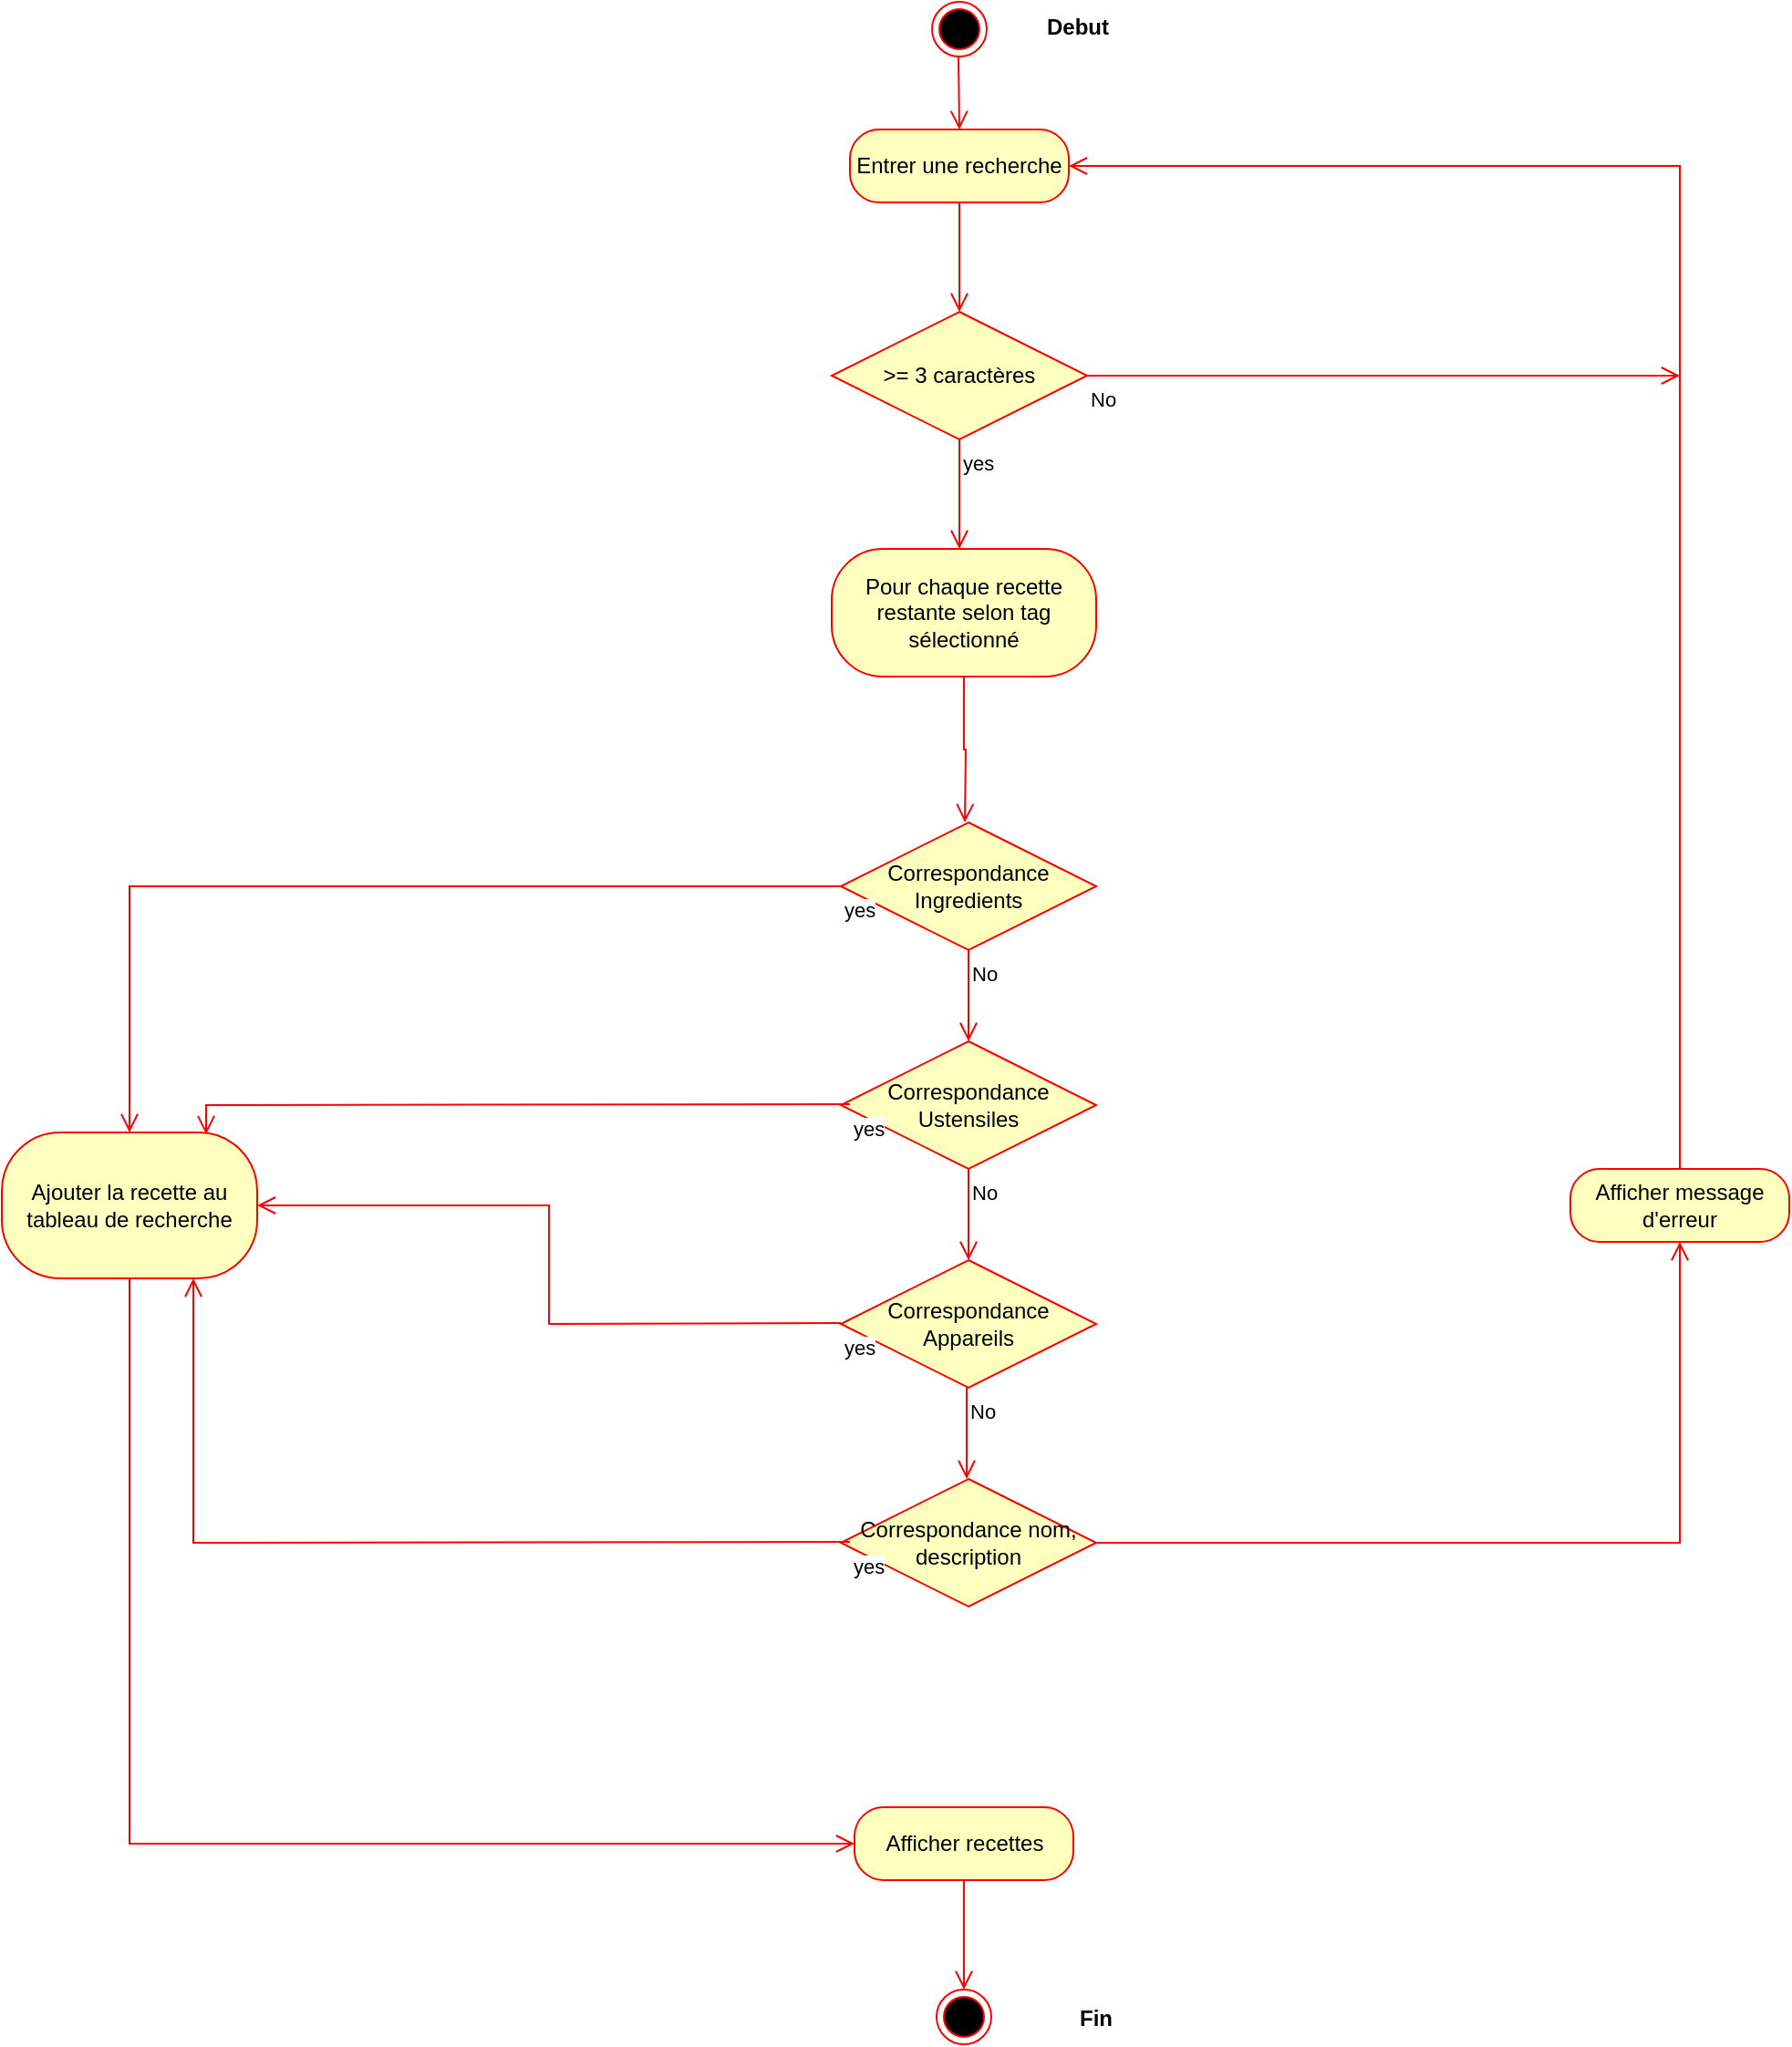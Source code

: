 <mxfile version="17.4.6" type="device"><diagram id="EqfocbwY8pDtCsatmqJm" name="Page-1"><mxGraphModel dx="1801" dy="514" grid="1" gridSize="10" guides="1" tooltips="1" connect="1" arrows="1" fold="1" page="1" pageScale="1" pageWidth="827" pageHeight="1169" math="0" shadow="0"><root><mxCell id="0"/><mxCell id="1" parent="0"/><mxCell id="LQesLkc2bjwFmK7zG8RC-1" value="" style="ellipse;html=1;shape=endState;fillColor=#000000;strokeColor=#ff0000;" vertex="1" parent="1"><mxGeometry x="-20" y="20" width="30" height="30" as="geometry"/></mxCell><mxCell id="LQesLkc2bjwFmK7zG8RC-2" value="Debut" style="text;align=center;fontStyle=1;verticalAlign=middle;spacingLeft=3;spacingRight=3;strokeColor=none;rotatable=0;points=[[0,0.5],[1,0.5]];portConstraint=eastwest;" vertex="1" parent="1"><mxGeometry x="20" y="20" width="80" height="26" as="geometry"/></mxCell><mxCell id="LQesLkc2bjwFmK7zG8RC-3" value="Entrer une recherche" style="rounded=1;whiteSpace=wrap;html=1;arcSize=40;fontColor=#000000;fillColor=#ffffc0;strokeColor=#ff0000;" vertex="1" parent="1"><mxGeometry x="-65" y="90" width="120" height="40" as="geometry"/></mxCell><mxCell id="LQesLkc2bjwFmK7zG8RC-4" value="" style="edgeStyle=orthogonalEdgeStyle;html=1;verticalAlign=bottom;endArrow=open;endSize=8;strokeColor=#ff0000;rounded=0;" edge="1" source="LQesLkc2bjwFmK7zG8RC-3" parent="1"><mxGeometry relative="1" as="geometry"><mxPoint x="-5" y="190" as="targetPoint"/></mxGeometry></mxCell><mxCell id="LQesLkc2bjwFmK7zG8RC-8" value="&amp;gt;= 3 caractères" style="rhombus;whiteSpace=wrap;html=1;fillColor=#ffffc0;strokeColor=#ff0000;" vertex="1" parent="1"><mxGeometry x="-75" y="190" width="140" height="70" as="geometry"/></mxCell><mxCell id="LQesLkc2bjwFmK7zG8RC-10" value="yes" style="edgeStyle=orthogonalEdgeStyle;html=1;align=left;verticalAlign=top;endArrow=open;endSize=8;strokeColor=#ff0000;rounded=0;" edge="1" source="LQesLkc2bjwFmK7zG8RC-8" parent="1"><mxGeometry x="-1" relative="1" as="geometry"><mxPoint x="-5" y="320" as="targetPoint"/></mxGeometry></mxCell><mxCell id="LQesLkc2bjwFmK7zG8RC-11" value="No" style="edgeStyle=orthogonalEdgeStyle;html=1;align=left;verticalAlign=top;endArrow=open;endSize=8;strokeColor=#ff0000;rounded=0;exitX=1;exitY=0.5;exitDx=0;exitDy=0;" edge="1" parent="1" source="LQesLkc2bjwFmK7zG8RC-8"><mxGeometry x="-1" relative="1" as="geometry"><mxPoint x="390" y="225" as="targetPoint"/><mxPoint x="120" y="280" as="sourcePoint"/></mxGeometry></mxCell><mxCell id="LQesLkc2bjwFmK7zG8RC-12" value="Pour chaque recette restante selon tag sélectionné" style="rounded=1;whiteSpace=wrap;html=1;arcSize=40;fontColor=#000000;fillColor=#ffffc0;strokeColor=#ff0000;" vertex="1" parent="1"><mxGeometry x="-75" y="320" width="145" height="70" as="geometry"/></mxCell><mxCell id="LQesLkc2bjwFmK7zG8RC-13" value="" style="edgeStyle=orthogonalEdgeStyle;html=1;verticalAlign=bottom;endArrow=open;endSize=8;strokeColor=#ff0000;rounded=0;" edge="1" source="LQesLkc2bjwFmK7zG8RC-12" parent="1"><mxGeometry relative="1" as="geometry"><mxPoint x="-2" y="470" as="targetPoint"/></mxGeometry></mxCell><mxCell id="LQesLkc2bjwFmK7zG8RC-22" value="Correspondance Ingredients" style="rhombus;whiteSpace=wrap;html=1;fillColor=#ffffc0;strokeColor=#ff0000;" vertex="1" parent="1"><mxGeometry x="-70" y="470" width="140" height="70" as="geometry"/></mxCell><mxCell id="LQesLkc2bjwFmK7zG8RC-26" value="No" style="edgeStyle=orthogonalEdgeStyle;html=1;align=left;verticalAlign=top;endArrow=open;endSize=8;strokeColor=#ff0000;rounded=0;exitX=0.5;exitY=1;exitDx=0;exitDy=0;" edge="1" parent="1" source="LQesLkc2bjwFmK7zG8RC-22"><mxGeometry x="-1" relative="1" as="geometry"><mxPoint y="590" as="targetPoint"/><mxPoint x="70" y="504.5" as="sourcePoint"/></mxGeometry></mxCell><mxCell id="LQesLkc2bjwFmK7zG8RC-27" value="Correspondance Ustensiles" style="rhombus;whiteSpace=wrap;html=1;fillColor=#ffffc0;strokeColor=#ff0000;" vertex="1" parent="1"><mxGeometry x="-70" y="590" width="140" height="70" as="geometry"/></mxCell><mxCell id="LQesLkc2bjwFmK7zG8RC-28" value="Correspondance Appareils" style="rhombus;whiteSpace=wrap;html=1;fillColor=#ffffc0;strokeColor=#ff0000;" vertex="1" parent="1"><mxGeometry x="-70" y="710" width="140" height="70" as="geometry"/></mxCell><mxCell id="LQesLkc2bjwFmK7zG8RC-29" value="No" style="edgeStyle=orthogonalEdgeStyle;html=1;align=left;verticalAlign=top;endArrow=open;endSize=8;strokeColor=#ff0000;rounded=0;exitX=0.5;exitY=1;exitDx=0;exitDy=0;" edge="1" parent="1"><mxGeometry x="-1" relative="1" as="geometry"><mxPoint y="710" as="targetPoint"/><mxPoint y="660" as="sourcePoint"/><Array as="points"><mxPoint y="670"/><mxPoint y="670"/></Array></mxGeometry></mxCell><mxCell id="LQesLkc2bjwFmK7zG8RC-30" value="No" style="edgeStyle=orthogonalEdgeStyle;html=1;align=left;verticalAlign=top;endArrow=open;endSize=8;strokeColor=#ff0000;rounded=0;exitX=0.5;exitY=1;exitDx=0;exitDy=0;" edge="1" parent="1"><mxGeometry x="-1" relative="1" as="geometry"><mxPoint x="-1" y="830" as="targetPoint"/><mxPoint x="-1" y="780" as="sourcePoint"/></mxGeometry></mxCell><mxCell id="LQesLkc2bjwFmK7zG8RC-31" value="Correspondance nom, description" style="rhombus;whiteSpace=wrap;html=1;fillColor=#ffffc0;strokeColor=#ff0000;" vertex="1" parent="1"><mxGeometry x="-70" y="830" width="140" height="70" as="geometry"/></mxCell><mxCell id="LQesLkc2bjwFmK7zG8RC-32" value="yes" style="edgeStyle=orthogonalEdgeStyle;html=1;align=left;verticalAlign=top;endArrow=open;endSize=8;strokeColor=#ff0000;rounded=0;exitX=0;exitY=0.5;exitDx=0;exitDy=0;entryX=0.5;entryY=0;entryDx=0;entryDy=0;" edge="1" parent="1" source="LQesLkc2bjwFmK7zG8RC-22" target="LQesLkc2bjwFmK7zG8RC-36"><mxGeometry x="-1" relative="1" as="geometry"><mxPoint x="-210" y="505" as="targetPoint"/><mxPoint x="-160" y="500" as="sourcePoint"/></mxGeometry></mxCell><mxCell id="LQesLkc2bjwFmK7zG8RC-33" value="yes" style="edgeStyle=orthogonalEdgeStyle;html=1;align=left;verticalAlign=top;endArrow=open;endSize=8;strokeColor=#ff0000;rounded=0;exitX=0;exitY=0.5;exitDx=0;exitDy=0;entryX=0.8;entryY=0.013;entryDx=0;entryDy=0;entryPerimeter=0;" edge="1" parent="1" target="LQesLkc2bjwFmK7zG8RC-36"><mxGeometry x="-1" relative="1" as="geometry"><mxPoint x="-205" y="624.5" as="targetPoint"/><mxPoint x="-65" y="624.5" as="sourcePoint"/></mxGeometry></mxCell><mxCell id="LQesLkc2bjwFmK7zG8RC-34" value="yes" style="edgeStyle=orthogonalEdgeStyle;html=1;align=left;verticalAlign=top;endArrow=open;endSize=8;strokeColor=#ff0000;rounded=0;exitX=0;exitY=0.5;exitDx=0;exitDy=0;entryX=1;entryY=0.5;entryDx=0;entryDy=0;" edge="1" parent="1" target="LQesLkc2bjwFmK7zG8RC-36"><mxGeometry x="-1" relative="1" as="geometry"><mxPoint x="-210" y="744.5" as="targetPoint"/><mxPoint x="-70" y="744.5" as="sourcePoint"/></mxGeometry></mxCell><mxCell id="LQesLkc2bjwFmK7zG8RC-35" value="yes" style="edgeStyle=orthogonalEdgeStyle;html=1;align=left;verticalAlign=top;endArrow=open;endSize=8;strokeColor=#ff0000;rounded=0;exitX=0;exitY=0.5;exitDx=0;exitDy=0;entryX=0.75;entryY=1;entryDx=0;entryDy=0;" edge="1" parent="1" target="LQesLkc2bjwFmK7zG8RC-36"><mxGeometry x="-1" relative="1" as="geometry"><mxPoint x="-205" y="864.5" as="targetPoint"/><mxPoint x="-65" y="864.5" as="sourcePoint"/></mxGeometry></mxCell><mxCell id="LQesLkc2bjwFmK7zG8RC-36" value="Ajouter la recette au tableau de recherche" style="rounded=1;whiteSpace=wrap;html=1;arcSize=40;fontColor=#000000;fillColor=#ffffc0;strokeColor=#ff0000;" vertex="1" parent="1"><mxGeometry x="-530" y="640" width="140" height="80" as="geometry"/></mxCell><mxCell id="LQesLkc2bjwFmK7zG8RC-37" value="" style="edgeStyle=orthogonalEdgeStyle;html=1;verticalAlign=bottom;endArrow=open;endSize=8;strokeColor=#ff0000;rounded=0;entryX=0;entryY=0.5;entryDx=0;entryDy=0;" edge="1" source="LQesLkc2bjwFmK7zG8RC-36" parent="1" target="LQesLkc2bjwFmK7zG8RC-38"><mxGeometry relative="1" as="geometry"><mxPoint x="-460" y="1040" as="targetPoint"/><Array as="points"><mxPoint x="-460" y="1030"/></Array></mxGeometry></mxCell><mxCell id="LQesLkc2bjwFmK7zG8RC-38" value="Afficher recettes" style="rounded=1;whiteSpace=wrap;html=1;arcSize=40;fontColor=#000000;fillColor=#ffffc0;strokeColor=#ff0000;" vertex="1" parent="1"><mxGeometry x="-62.5" y="1010" width="120" height="40" as="geometry"/></mxCell><mxCell id="LQesLkc2bjwFmK7zG8RC-39" value="" style="edgeStyle=orthogonalEdgeStyle;html=1;verticalAlign=bottom;endArrow=open;endSize=8;strokeColor=#ff0000;rounded=0;" edge="1" source="LQesLkc2bjwFmK7zG8RC-38" parent="1"><mxGeometry relative="1" as="geometry"><mxPoint x="-2.5" y="1110" as="targetPoint"/></mxGeometry></mxCell><mxCell id="LQesLkc2bjwFmK7zG8RC-40" value="" style="ellipse;html=1;shape=endState;fillColor=#000000;strokeColor=#ff0000;" vertex="1" parent="1"><mxGeometry x="-17.5" y="1110" width="30" height="30" as="geometry"/></mxCell><mxCell id="LQesLkc2bjwFmK7zG8RC-41" value="Afficher message d'erreur" style="rounded=1;whiteSpace=wrap;html=1;arcSize=40;fontColor=#000000;fillColor=#ffffc0;strokeColor=#ff0000;" vertex="1" parent="1"><mxGeometry x="330" y="660" width="120" height="40" as="geometry"/></mxCell><mxCell id="LQesLkc2bjwFmK7zG8RC-42" value="" style="edgeStyle=orthogonalEdgeStyle;html=1;verticalAlign=bottom;endArrow=open;endSize=8;strokeColor=#ff0000;rounded=0;entryX=0.5;entryY=1;entryDx=0;entryDy=0;" edge="1" source="LQesLkc2bjwFmK7zG8RC-31" parent="1" target="LQesLkc2bjwFmK7zG8RC-41"><mxGeometry relative="1" as="geometry"><mxPoint x="390" y="760" as="targetPoint"/></mxGeometry></mxCell><mxCell id="LQesLkc2bjwFmK7zG8RC-43" value="" style="edgeStyle=orthogonalEdgeStyle;html=1;verticalAlign=bottom;endArrow=open;endSize=8;strokeColor=#ff0000;rounded=0;exitX=0.5;exitY=0;exitDx=0;exitDy=0;entryX=1;entryY=0.5;entryDx=0;entryDy=0;" edge="1" parent="1" source="LQesLkc2bjwFmK7zG8RC-41" target="LQesLkc2bjwFmK7zG8RC-3"><mxGeometry relative="1" as="geometry"><mxPoint x="380" y="200" as="targetPoint"/><mxPoint x="330" y="400" as="sourcePoint"/></mxGeometry></mxCell><mxCell id="LQesLkc2bjwFmK7zG8RC-44" value="" style="edgeStyle=orthogonalEdgeStyle;html=1;verticalAlign=bottom;endArrow=open;endSize=8;strokeColor=#ff0000;rounded=0;entryX=0.5;entryY=0;entryDx=0;entryDy=0;" edge="1" parent="1" target="LQesLkc2bjwFmK7zG8RC-3"><mxGeometry relative="1" as="geometry"><mxPoint x="-5.5" y="80" as="targetPoint"/><mxPoint x="-5.5" y="50" as="sourcePoint"/></mxGeometry></mxCell><mxCell id="LQesLkc2bjwFmK7zG8RC-45" value="Fin" style="text;align=center;fontStyle=1;verticalAlign=middle;spacingLeft=3;spacingRight=3;strokeColor=none;rotatable=0;points=[[0,0.5],[1,0.5]];portConstraint=eastwest;" vertex="1" parent="1"><mxGeometry x="30" y="1112" width="80" height="26" as="geometry"/></mxCell></root></mxGraphModel></diagram></mxfile>
